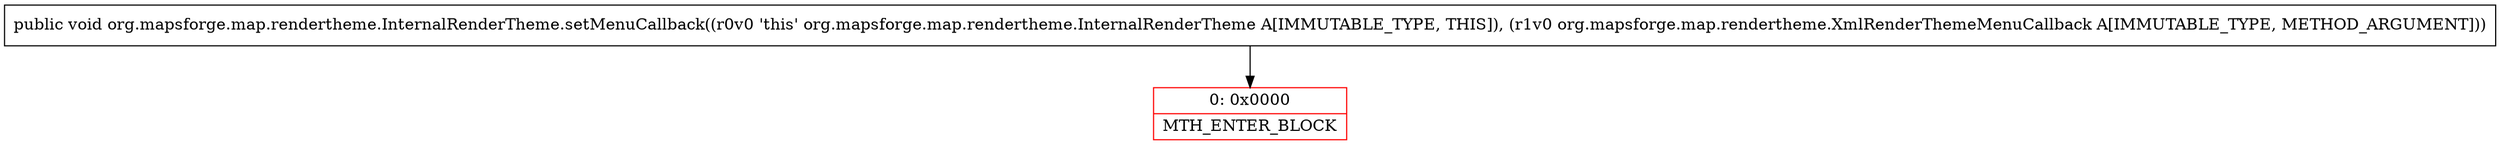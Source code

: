 digraph "CFG fororg.mapsforge.map.rendertheme.InternalRenderTheme.setMenuCallback(Lorg\/mapsforge\/map\/rendertheme\/XmlRenderThemeMenuCallback;)V" {
subgraph cluster_Region_1453568025 {
label = "R(0)";
node [shape=record,color=blue];
}
Node_0 [shape=record,color=red,label="{0\:\ 0x0000|MTH_ENTER_BLOCK\l}"];
MethodNode[shape=record,label="{public void org.mapsforge.map.rendertheme.InternalRenderTheme.setMenuCallback((r0v0 'this' org.mapsforge.map.rendertheme.InternalRenderTheme A[IMMUTABLE_TYPE, THIS]), (r1v0 org.mapsforge.map.rendertheme.XmlRenderThemeMenuCallback A[IMMUTABLE_TYPE, METHOD_ARGUMENT])) }"];
MethodNode -> Node_0;
}

